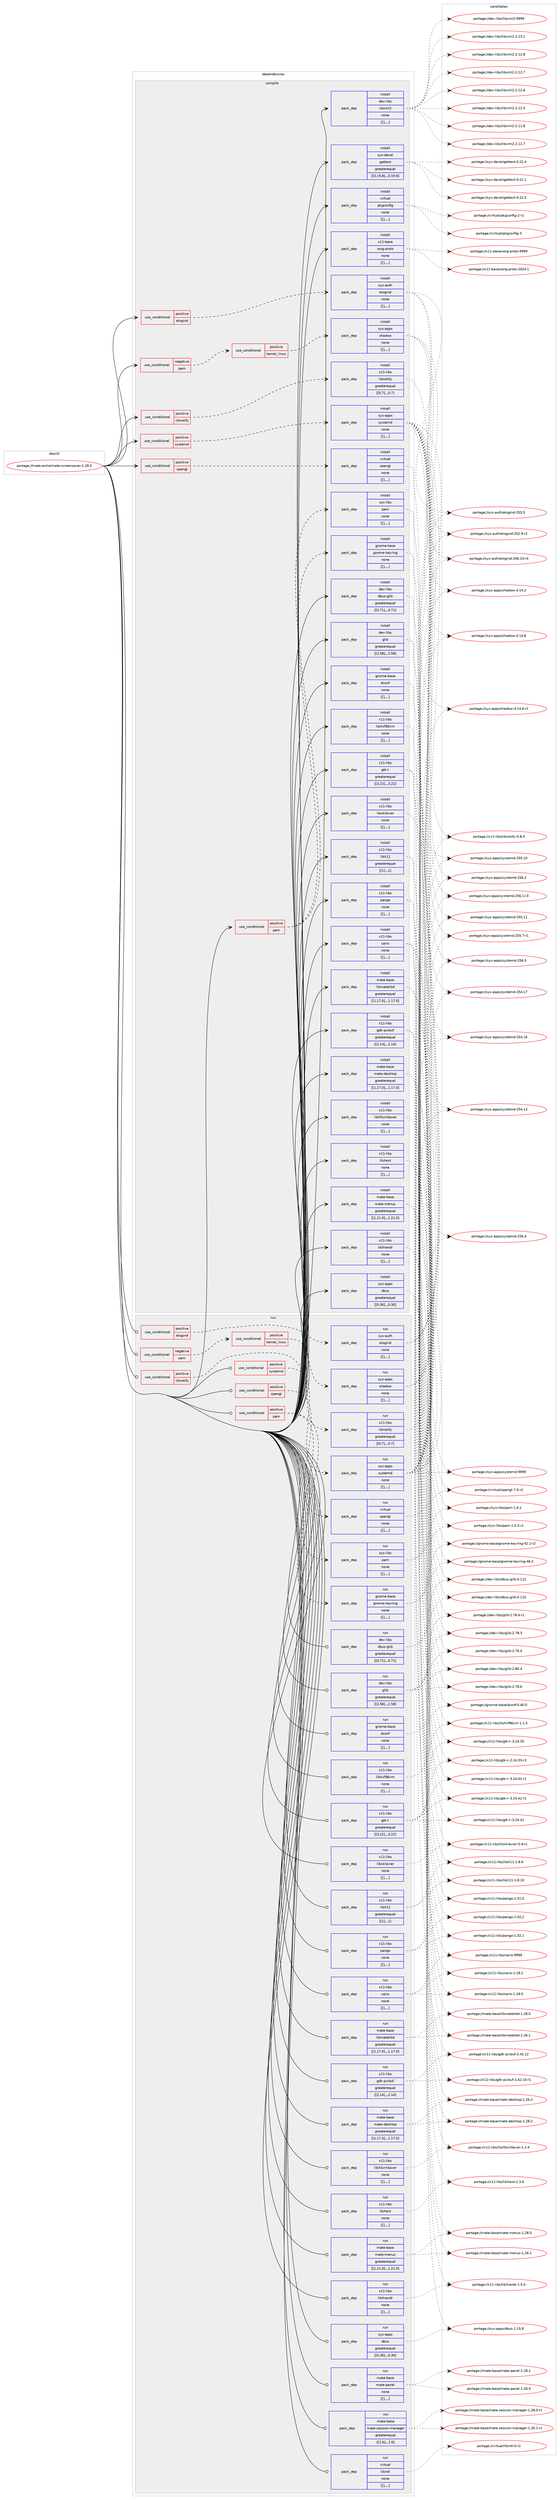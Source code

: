 digraph prolog {

# *************
# Graph options
# *************

newrank=true;
concentrate=true;
compound=true;
graph [rankdir=LR,fontname=Helvetica,fontsize=10,ranksep=1.5];#, ranksep=2.5, nodesep=0.2];
edge  [arrowhead=vee];
node  [fontname=Helvetica,fontsize=10];

# **********
# The ebuild
# **********

subgraph cluster_leftcol {
color=gray;
label=<<i>ebuild</i>>;
id [label="portage://mate-extra/mate-screensaver-1.28.0", color=red, width=4, href="../mate-extra/mate-screensaver-1.28.0.svg"];
}

# ****************
# The dependencies
# ****************

subgraph cluster_midcol {
color=gray;
label=<<i>dependencies</i>>;
subgraph cluster_compile {
fillcolor="#eeeeee";
style=filled;
label=<<i>compile</i>>;
subgraph cond73635 {
dependency296364 [label=<<TABLE BORDER="0" CELLBORDER="1" CELLSPACING="0" CELLPADDING="4"><TR><TD ROWSPAN="3" CELLPADDING="10">use_conditional</TD></TR><TR><TD>negative</TD></TR><TR><TD>pam</TD></TR></TABLE>>, shape=none, color=red];
subgraph cond73636 {
dependency296365 [label=<<TABLE BORDER="0" CELLBORDER="1" CELLSPACING="0" CELLPADDING="4"><TR><TD ROWSPAN="3" CELLPADDING="10">use_conditional</TD></TR><TR><TD>positive</TD></TR><TR><TD>kernel_linux</TD></TR></TABLE>>, shape=none, color=red];
subgraph pack220262 {
dependency296366 [label=<<TABLE BORDER="0" CELLBORDER="1" CELLSPACING="0" CELLPADDING="4" WIDTH="220"><TR><TD ROWSPAN="6" CELLPADDING="30">pack_dep</TD></TR><TR><TD WIDTH="110">install</TD></TR><TR><TD>sys-apps</TD></TR><TR><TD>shadow</TD></TR><TR><TD>none</TD></TR><TR><TD>[[],,,,]</TD></TR></TABLE>>, shape=none, color=blue];
}
dependency296365:e -> dependency296366:w [weight=20,style="dashed",arrowhead="vee"];
}
dependency296364:e -> dependency296365:w [weight=20,style="dashed",arrowhead="vee"];
}
id:e -> dependency296364:w [weight=20,style="solid",arrowhead="vee"];
subgraph cond73637 {
dependency296367 [label=<<TABLE BORDER="0" CELLBORDER="1" CELLSPACING="0" CELLPADDING="4"><TR><TD ROWSPAN="3" CELLPADDING="10">use_conditional</TD></TR><TR><TD>positive</TD></TR><TR><TD>elogind</TD></TR></TABLE>>, shape=none, color=red];
subgraph pack220263 {
dependency296368 [label=<<TABLE BORDER="0" CELLBORDER="1" CELLSPACING="0" CELLPADDING="4" WIDTH="220"><TR><TD ROWSPAN="6" CELLPADDING="30">pack_dep</TD></TR><TR><TD WIDTH="110">install</TD></TR><TR><TD>sys-auth</TD></TR><TR><TD>elogind</TD></TR><TR><TD>none</TD></TR><TR><TD>[[],,,,]</TD></TR></TABLE>>, shape=none, color=blue];
}
dependency296367:e -> dependency296368:w [weight=20,style="dashed",arrowhead="vee"];
}
id:e -> dependency296367:w [weight=20,style="solid",arrowhead="vee"];
subgraph cond73638 {
dependency296369 [label=<<TABLE BORDER="0" CELLBORDER="1" CELLSPACING="0" CELLPADDING="4"><TR><TD ROWSPAN="3" CELLPADDING="10">use_conditional</TD></TR><TR><TD>positive</TD></TR><TR><TD>libnotify</TD></TR></TABLE>>, shape=none, color=red];
subgraph pack220264 {
dependency296370 [label=<<TABLE BORDER="0" CELLBORDER="1" CELLSPACING="0" CELLPADDING="4" WIDTH="220"><TR><TD ROWSPAN="6" CELLPADDING="30">pack_dep</TD></TR><TR><TD WIDTH="110">install</TD></TR><TR><TD>x11-libs</TD></TR><TR><TD>libnotify</TD></TR><TR><TD>greaterequal</TD></TR><TR><TD>[[0,7],,,0.7]</TD></TR></TABLE>>, shape=none, color=blue];
}
dependency296369:e -> dependency296370:w [weight=20,style="dashed",arrowhead="vee"];
}
id:e -> dependency296369:w [weight=20,style="solid",arrowhead="vee"];
subgraph cond73639 {
dependency296371 [label=<<TABLE BORDER="0" CELLBORDER="1" CELLSPACING="0" CELLPADDING="4"><TR><TD ROWSPAN="3" CELLPADDING="10">use_conditional</TD></TR><TR><TD>positive</TD></TR><TR><TD>opengl</TD></TR></TABLE>>, shape=none, color=red];
subgraph pack220265 {
dependency296372 [label=<<TABLE BORDER="0" CELLBORDER="1" CELLSPACING="0" CELLPADDING="4" WIDTH="220"><TR><TD ROWSPAN="6" CELLPADDING="30">pack_dep</TD></TR><TR><TD WIDTH="110">install</TD></TR><TR><TD>virtual</TD></TR><TR><TD>opengl</TD></TR><TR><TD>none</TD></TR><TR><TD>[[],,,,]</TD></TR></TABLE>>, shape=none, color=blue];
}
dependency296371:e -> dependency296372:w [weight=20,style="dashed",arrowhead="vee"];
}
id:e -> dependency296371:w [weight=20,style="solid",arrowhead="vee"];
subgraph cond73640 {
dependency296373 [label=<<TABLE BORDER="0" CELLBORDER="1" CELLSPACING="0" CELLPADDING="4"><TR><TD ROWSPAN="3" CELLPADDING="10">use_conditional</TD></TR><TR><TD>positive</TD></TR><TR><TD>pam</TD></TR></TABLE>>, shape=none, color=red];
subgraph pack220266 {
dependency296374 [label=<<TABLE BORDER="0" CELLBORDER="1" CELLSPACING="0" CELLPADDING="4" WIDTH="220"><TR><TD ROWSPAN="6" CELLPADDING="30">pack_dep</TD></TR><TR><TD WIDTH="110">install</TD></TR><TR><TD>gnome-base</TD></TR><TR><TD>gnome-keyring</TD></TR><TR><TD>none</TD></TR><TR><TD>[[],,,,]</TD></TR></TABLE>>, shape=none, color=blue];
}
dependency296373:e -> dependency296374:w [weight=20,style="dashed",arrowhead="vee"];
subgraph pack220267 {
dependency296375 [label=<<TABLE BORDER="0" CELLBORDER="1" CELLSPACING="0" CELLPADDING="4" WIDTH="220"><TR><TD ROWSPAN="6" CELLPADDING="30">pack_dep</TD></TR><TR><TD WIDTH="110">install</TD></TR><TR><TD>sys-libs</TD></TR><TR><TD>pam</TD></TR><TR><TD>none</TD></TR><TR><TD>[[],,,,]</TD></TR></TABLE>>, shape=none, color=blue];
}
dependency296373:e -> dependency296375:w [weight=20,style="dashed",arrowhead="vee"];
}
id:e -> dependency296373:w [weight=20,style="solid",arrowhead="vee"];
subgraph cond73641 {
dependency296376 [label=<<TABLE BORDER="0" CELLBORDER="1" CELLSPACING="0" CELLPADDING="4"><TR><TD ROWSPAN="3" CELLPADDING="10">use_conditional</TD></TR><TR><TD>positive</TD></TR><TR><TD>systemd</TD></TR></TABLE>>, shape=none, color=red];
subgraph pack220268 {
dependency296377 [label=<<TABLE BORDER="0" CELLBORDER="1" CELLSPACING="0" CELLPADDING="4" WIDTH="220"><TR><TD ROWSPAN="6" CELLPADDING="30">pack_dep</TD></TR><TR><TD WIDTH="110">install</TD></TR><TR><TD>sys-apps</TD></TR><TR><TD>systemd</TD></TR><TR><TD>none</TD></TR><TR><TD>[[],,,,]</TD></TR></TABLE>>, shape=none, color=blue];
}
dependency296376:e -> dependency296377:w [weight=20,style="dashed",arrowhead="vee"];
}
id:e -> dependency296376:w [weight=20,style="solid",arrowhead="vee"];
subgraph pack220269 {
dependency296378 [label=<<TABLE BORDER="0" CELLBORDER="1" CELLSPACING="0" CELLPADDING="4" WIDTH="220"><TR><TD ROWSPAN="6" CELLPADDING="30">pack_dep</TD></TR><TR><TD WIDTH="110">install</TD></TR><TR><TD>dev-libs</TD></TR><TR><TD>dbus-glib</TD></TR><TR><TD>greaterequal</TD></TR><TR><TD>[[0,71],,,0.71]</TD></TR></TABLE>>, shape=none, color=blue];
}
id:e -> dependency296378:w [weight=20,style="solid",arrowhead="vee"];
subgraph pack220270 {
dependency296379 [label=<<TABLE BORDER="0" CELLBORDER="1" CELLSPACING="0" CELLPADDING="4" WIDTH="220"><TR><TD ROWSPAN="6" CELLPADDING="30">pack_dep</TD></TR><TR><TD WIDTH="110">install</TD></TR><TR><TD>dev-libs</TD></TR><TR><TD>glib</TD></TR><TR><TD>greaterequal</TD></TR><TR><TD>[[2,58],,,2.58]</TD></TR></TABLE>>, shape=none, color=blue];
}
id:e -> dependency296379:w [weight=20,style="solid",arrowhead="vee"];
subgraph pack220271 {
dependency296380 [label=<<TABLE BORDER="0" CELLBORDER="1" CELLSPACING="0" CELLPADDING="4" WIDTH="220"><TR><TD ROWSPAN="6" CELLPADDING="30">pack_dep</TD></TR><TR><TD WIDTH="110">install</TD></TR><TR><TD>dev-libs</TD></TR><TR><TD>libxml2</TD></TR><TR><TD>none</TD></TR><TR><TD>[[],,,,]</TD></TR></TABLE>>, shape=none, color=blue];
}
id:e -> dependency296380:w [weight=20,style="solid",arrowhead="vee"];
subgraph pack220272 {
dependency296381 [label=<<TABLE BORDER="0" CELLBORDER="1" CELLSPACING="0" CELLPADDING="4" WIDTH="220"><TR><TD ROWSPAN="6" CELLPADDING="30">pack_dep</TD></TR><TR><TD WIDTH="110">install</TD></TR><TR><TD>gnome-base</TD></TR><TR><TD>dconf</TD></TR><TR><TD>none</TD></TR><TR><TD>[[],,,,]</TD></TR></TABLE>>, shape=none, color=blue];
}
id:e -> dependency296381:w [weight=20,style="solid",arrowhead="vee"];
subgraph pack220273 {
dependency296382 [label=<<TABLE BORDER="0" CELLBORDER="1" CELLSPACING="0" CELLPADDING="4" WIDTH="220"><TR><TD ROWSPAN="6" CELLPADDING="30">pack_dep</TD></TR><TR><TD WIDTH="110">install</TD></TR><TR><TD>mate-base</TD></TR><TR><TD>libmatekbd</TD></TR><TR><TD>greaterequal</TD></TR><TR><TD>[[1,17,0],,,1.17.0]</TD></TR></TABLE>>, shape=none, color=blue];
}
id:e -> dependency296382:w [weight=20,style="solid",arrowhead="vee"];
subgraph pack220274 {
dependency296383 [label=<<TABLE BORDER="0" CELLBORDER="1" CELLSPACING="0" CELLPADDING="4" WIDTH="220"><TR><TD ROWSPAN="6" CELLPADDING="30">pack_dep</TD></TR><TR><TD WIDTH="110">install</TD></TR><TR><TD>mate-base</TD></TR><TR><TD>mate-desktop</TD></TR><TR><TD>greaterequal</TD></TR><TR><TD>[[1,17,0],,,1.17.0]</TD></TR></TABLE>>, shape=none, color=blue];
}
id:e -> dependency296383:w [weight=20,style="solid",arrowhead="vee"];
subgraph pack220275 {
dependency296384 [label=<<TABLE BORDER="0" CELLBORDER="1" CELLSPACING="0" CELLPADDING="4" WIDTH="220"><TR><TD ROWSPAN="6" CELLPADDING="30">pack_dep</TD></TR><TR><TD WIDTH="110">install</TD></TR><TR><TD>mate-base</TD></TR><TR><TD>mate-menus</TD></TR><TR><TD>greaterequal</TD></TR><TR><TD>[[1,21,0],,,1.21.0]</TD></TR></TABLE>>, shape=none, color=blue];
}
id:e -> dependency296384:w [weight=20,style="solid",arrowhead="vee"];
subgraph pack220276 {
dependency296385 [label=<<TABLE BORDER="0" CELLBORDER="1" CELLSPACING="0" CELLPADDING="4" WIDTH="220"><TR><TD ROWSPAN="6" CELLPADDING="30">pack_dep</TD></TR><TR><TD WIDTH="110">install</TD></TR><TR><TD>sys-apps</TD></TR><TR><TD>dbus</TD></TR><TR><TD>greaterequal</TD></TR><TR><TD>[[0,30],,,0.30]</TD></TR></TABLE>>, shape=none, color=blue];
}
id:e -> dependency296385:w [weight=20,style="solid",arrowhead="vee"];
subgraph pack220277 {
dependency296386 [label=<<TABLE BORDER="0" CELLBORDER="1" CELLSPACING="0" CELLPADDING="4" WIDTH="220"><TR><TD ROWSPAN="6" CELLPADDING="30">pack_dep</TD></TR><TR><TD WIDTH="110">install</TD></TR><TR><TD>sys-devel</TD></TR><TR><TD>gettext</TD></TR><TR><TD>greaterequal</TD></TR><TR><TD>[[0,19,8],,,0.19.8]</TD></TR></TABLE>>, shape=none, color=blue];
}
id:e -> dependency296386:w [weight=20,style="solid",arrowhead="vee"];
subgraph pack220278 {
dependency296387 [label=<<TABLE BORDER="0" CELLBORDER="1" CELLSPACING="0" CELLPADDING="4" WIDTH="220"><TR><TD ROWSPAN="6" CELLPADDING="30">pack_dep</TD></TR><TR><TD WIDTH="110">install</TD></TR><TR><TD>virtual</TD></TR><TR><TD>pkgconfig</TD></TR><TR><TD>none</TD></TR><TR><TD>[[],,,,]</TD></TR></TABLE>>, shape=none, color=blue];
}
id:e -> dependency296387:w [weight=20,style="solid",arrowhead="vee"];
subgraph pack220279 {
dependency296388 [label=<<TABLE BORDER="0" CELLBORDER="1" CELLSPACING="0" CELLPADDING="4" WIDTH="220"><TR><TD ROWSPAN="6" CELLPADDING="30">pack_dep</TD></TR><TR><TD WIDTH="110">install</TD></TR><TR><TD>x11-base</TD></TR><TR><TD>xorg-proto</TD></TR><TR><TD>none</TD></TR><TR><TD>[[],,,,]</TD></TR></TABLE>>, shape=none, color=blue];
}
id:e -> dependency296388:w [weight=20,style="solid",arrowhead="vee"];
subgraph pack220280 {
dependency296389 [label=<<TABLE BORDER="0" CELLBORDER="1" CELLSPACING="0" CELLPADDING="4" WIDTH="220"><TR><TD ROWSPAN="6" CELLPADDING="30">pack_dep</TD></TR><TR><TD WIDTH="110">install</TD></TR><TR><TD>x11-libs</TD></TR><TR><TD>cairo</TD></TR><TR><TD>none</TD></TR><TR><TD>[[],,,,]</TD></TR></TABLE>>, shape=none, color=blue];
}
id:e -> dependency296389:w [weight=20,style="solid",arrowhead="vee"];
subgraph pack220281 {
dependency296390 [label=<<TABLE BORDER="0" CELLBORDER="1" CELLSPACING="0" CELLPADDING="4" WIDTH="220"><TR><TD ROWSPAN="6" CELLPADDING="30">pack_dep</TD></TR><TR><TD WIDTH="110">install</TD></TR><TR><TD>x11-libs</TD></TR><TR><TD>gdk-pixbuf</TD></TR><TR><TD>greaterequal</TD></TR><TR><TD>[[2,14],,,2.14]</TD></TR></TABLE>>, shape=none, color=blue];
}
id:e -> dependency296390:w [weight=20,style="solid",arrowhead="vee"];
subgraph pack220282 {
dependency296391 [label=<<TABLE BORDER="0" CELLBORDER="1" CELLSPACING="0" CELLPADDING="4" WIDTH="220"><TR><TD ROWSPAN="6" CELLPADDING="30">pack_dep</TD></TR><TR><TD WIDTH="110">install</TD></TR><TR><TD>x11-libs</TD></TR><TR><TD>gtk+</TD></TR><TR><TD>greaterequal</TD></TR><TR><TD>[[3,22],,,3.22]</TD></TR></TABLE>>, shape=none, color=blue];
}
id:e -> dependency296391:w [weight=20,style="solid",arrowhead="vee"];
subgraph pack220283 {
dependency296392 [label=<<TABLE BORDER="0" CELLBORDER="1" CELLSPACING="0" CELLPADDING="4" WIDTH="220"><TR><TD ROWSPAN="6" CELLPADDING="30">pack_dep</TD></TR><TR><TD WIDTH="110">install</TD></TR><TR><TD>x11-libs</TD></TR><TR><TD>libX11</TD></TR><TR><TD>greaterequal</TD></TR><TR><TD>[[1],,,1]</TD></TR></TABLE>>, shape=none, color=blue];
}
id:e -> dependency296392:w [weight=20,style="solid",arrowhead="vee"];
subgraph pack220284 {
dependency296393 [label=<<TABLE BORDER="0" CELLBORDER="1" CELLSPACING="0" CELLPADDING="4" WIDTH="220"><TR><TD ROWSPAN="6" CELLPADDING="30">pack_dep</TD></TR><TR><TD WIDTH="110">install</TD></TR><TR><TD>x11-libs</TD></TR><TR><TD>libXScrnSaver</TD></TR><TR><TD>none</TD></TR><TR><TD>[[],,,,]</TD></TR></TABLE>>, shape=none, color=blue];
}
id:e -> dependency296393:w [weight=20,style="solid",arrowhead="vee"];
subgraph pack220285 {
dependency296394 [label=<<TABLE BORDER="0" CELLBORDER="1" CELLSPACING="0" CELLPADDING="4" WIDTH="220"><TR><TD ROWSPAN="6" CELLPADDING="30">pack_dep</TD></TR><TR><TD WIDTH="110">install</TD></TR><TR><TD>x11-libs</TD></TR><TR><TD>libXext</TD></TR><TR><TD>none</TD></TR><TR><TD>[[],,,,]</TD></TR></TABLE>>, shape=none, color=blue];
}
id:e -> dependency296394:w [weight=20,style="solid",arrowhead="vee"];
subgraph pack220286 {
dependency296395 [label=<<TABLE BORDER="0" CELLBORDER="1" CELLSPACING="0" CELLPADDING="4" WIDTH="220"><TR><TD ROWSPAN="6" CELLPADDING="30">pack_dep</TD></TR><TR><TD WIDTH="110">install</TD></TR><TR><TD>x11-libs</TD></TR><TR><TD>libXrandr</TD></TR><TR><TD>none</TD></TR><TR><TD>[[],,,,]</TD></TR></TABLE>>, shape=none, color=blue];
}
id:e -> dependency296395:w [weight=20,style="solid",arrowhead="vee"];
subgraph pack220287 {
dependency296396 [label=<<TABLE BORDER="0" CELLBORDER="1" CELLSPACING="0" CELLPADDING="4" WIDTH="220"><TR><TD ROWSPAN="6" CELLPADDING="30">pack_dep</TD></TR><TR><TD WIDTH="110">install</TD></TR><TR><TD>x11-libs</TD></TR><TR><TD>libXxf86vm</TD></TR><TR><TD>none</TD></TR><TR><TD>[[],,,,]</TD></TR></TABLE>>, shape=none, color=blue];
}
id:e -> dependency296396:w [weight=20,style="solid",arrowhead="vee"];
subgraph pack220288 {
dependency296397 [label=<<TABLE BORDER="0" CELLBORDER="1" CELLSPACING="0" CELLPADDING="4" WIDTH="220"><TR><TD ROWSPAN="6" CELLPADDING="30">pack_dep</TD></TR><TR><TD WIDTH="110">install</TD></TR><TR><TD>x11-libs</TD></TR><TR><TD>libxklavier</TD></TR><TR><TD>none</TD></TR><TR><TD>[[],,,,]</TD></TR></TABLE>>, shape=none, color=blue];
}
id:e -> dependency296397:w [weight=20,style="solid",arrowhead="vee"];
subgraph pack220289 {
dependency296398 [label=<<TABLE BORDER="0" CELLBORDER="1" CELLSPACING="0" CELLPADDING="4" WIDTH="220"><TR><TD ROWSPAN="6" CELLPADDING="30">pack_dep</TD></TR><TR><TD WIDTH="110">install</TD></TR><TR><TD>x11-libs</TD></TR><TR><TD>pango</TD></TR><TR><TD>none</TD></TR><TR><TD>[[],,,,]</TD></TR></TABLE>>, shape=none, color=blue];
}
id:e -> dependency296398:w [weight=20,style="solid",arrowhead="vee"];
}
subgraph cluster_compileandrun {
fillcolor="#eeeeee";
style=filled;
label=<<i>compile and run</i>>;
}
subgraph cluster_run {
fillcolor="#eeeeee";
style=filled;
label=<<i>run</i>>;
subgraph cond73642 {
dependency296399 [label=<<TABLE BORDER="0" CELLBORDER="1" CELLSPACING="0" CELLPADDING="4"><TR><TD ROWSPAN="3" CELLPADDING="10">use_conditional</TD></TR><TR><TD>negative</TD></TR><TR><TD>pam</TD></TR></TABLE>>, shape=none, color=red];
subgraph cond73643 {
dependency296400 [label=<<TABLE BORDER="0" CELLBORDER="1" CELLSPACING="0" CELLPADDING="4"><TR><TD ROWSPAN="3" CELLPADDING="10">use_conditional</TD></TR><TR><TD>positive</TD></TR><TR><TD>kernel_linux</TD></TR></TABLE>>, shape=none, color=red];
subgraph pack220290 {
dependency296401 [label=<<TABLE BORDER="0" CELLBORDER="1" CELLSPACING="0" CELLPADDING="4" WIDTH="220"><TR><TD ROWSPAN="6" CELLPADDING="30">pack_dep</TD></TR><TR><TD WIDTH="110">run</TD></TR><TR><TD>sys-apps</TD></TR><TR><TD>shadow</TD></TR><TR><TD>none</TD></TR><TR><TD>[[],,,,]</TD></TR></TABLE>>, shape=none, color=blue];
}
dependency296400:e -> dependency296401:w [weight=20,style="dashed",arrowhead="vee"];
}
dependency296399:e -> dependency296400:w [weight=20,style="dashed",arrowhead="vee"];
}
id:e -> dependency296399:w [weight=20,style="solid",arrowhead="odot"];
subgraph cond73644 {
dependency296402 [label=<<TABLE BORDER="0" CELLBORDER="1" CELLSPACING="0" CELLPADDING="4"><TR><TD ROWSPAN="3" CELLPADDING="10">use_conditional</TD></TR><TR><TD>positive</TD></TR><TR><TD>elogind</TD></TR></TABLE>>, shape=none, color=red];
subgraph pack220291 {
dependency296403 [label=<<TABLE BORDER="0" CELLBORDER="1" CELLSPACING="0" CELLPADDING="4" WIDTH="220"><TR><TD ROWSPAN="6" CELLPADDING="30">pack_dep</TD></TR><TR><TD WIDTH="110">run</TD></TR><TR><TD>sys-auth</TD></TR><TR><TD>elogind</TD></TR><TR><TD>none</TD></TR><TR><TD>[[],,,,]</TD></TR></TABLE>>, shape=none, color=blue];
}
dependency296402:e -> dependency296403:w [weight=20,style="dashed",arrowhead="vee"];
}
id:e -> dependency296402:w [weight=20,style="solid",arrowhead="odot"];
subgraph cond73645 {
dependency296404 [label=<<TABLE BORDER="0" CELLBORDER="1" CELLSPACING="0" CELLPADDING="4"><TR><TD ROWSPAN="3" CELLPADDING="10">use_conditional</TD></TR><TR><TD>positive</TD></TR><TR><TD>libnotify</TD></TR></TABLE>>, shape=none, color=red];
subgraph pack220292 {
dependency296405 [label=<<TABLE BORDER="0" CELLBORDER="1" CELLSPACING="0" CELLPADDING="4" WIDTH="220"><TR><TD ROWSPAN="6" CELLPADDING="30">pack_dep</TD></TR><TR><TD WIDTH="110">run</TD></TR><TR><TD>x11-libs</TD></TR><TR><TD>libnotify</TD></TR><TR><TD>greaterequal</TD></TR><TR><TD>[[0,7],,,0.7]</TD></TR></TABLE>>, shape=none, color=blue];
}
dependency296404:e -> dependency296405:w [weight=20,style="dashed",arrowhead="vee"];
}
id:e -> dependency296404:w [weight=20,style="solid",arrowhead="odot"];
subgraph cond73646 {
dependency296406 [label=<<TABLE BORDER="0" CELLBORDER="1" CELLSPACING="0" CELLPADDING="4"><TR><TD ROWSPAN="3" CELLPADDING="10">use_conditional</TD></TR><TR><TD>positive</TD></TR><TR><TD>opengl</TD></TR></TABLE>>, shape=none, color=red];
subgraph pack220293 {
dependency296407 [label=<<TABLE BORDER="0" CELLBORDER="1" CELLSPACING="0" CELLPADDING="4" WIDTH="220"><TR><TD ROWSPAN="6" CELLPADDING="30">pack_dep</TD></TR><TR><TD WIDTH="110">run</TD></TR><TR><TD>virtual</TD></TR><TR><TD>opengl</TD></TR><TR><TD>none</TD></TR><TR><TD>[[],,,,]</TD></TR></TABLE>>, shape=none, color=blue];
}
dependency296406:e -> dependency296407:w [weight=20,style="dashed",arrowhead="vee"];
}
id:e -> dependency296406:w [weight=20,style="solid",arrowhead="odot"];
subgraph cond73647 {
dependency296408 [label=<<TABLE BORDER="0" CELLBORDER="1" CELLSPACING="0" CELLPADDING="4"><TR><TD ROWSPAN="3" CELLPADDING="10">use_conditional</TD></TR><TR><TD>positive</TD></TR><TR><TD>pam</TD></TR></TABLE>>, shape=none, color=red];
subgraph pack220294 {
dependency296409 [label=<<TABLE BORDER="0" CELLBORDER="1" CELLSPACING="0" CELLPADDING="4" WIDTH="220"><TR><TD ROWSPAN="6" CELLPADDING="30">pack_dep</TD></TR><TR><TD WIDTH="110">run</TD></TR><TR><TD>gnome-base</TD></TR><TR><TD>gnome-keyring</TD></TR><TR><TD>none</TD></TR><TR><TD>[[],,,,]</TD></TR></TABLE>>, shape=none, color=blue];
}
dependency296408:e -> dependency296409:w [weight=20,style="dashed",arrowhead="vee"];
subgraph pack220295 {
dependency296410 [label=<<TABLE BORDER="0" CELLBORDER="1" CELLSPACING="0" CELLPADDING="4" WIDTH="220"><TR><TD ROWSPAN="6" CELLPADDING="30">pack_dep</TD></TR><TR><TD WIDTH="110">run</TD></TR><TR><TD>sys-libs</TD></TR><TR><TD>pam</TD></TR><TR><TD>none</TD></TR><TR><TD>[[],,,,]</TD></TR></TABLE>>, shape=none, color=blue];
}
dependency296408:e -> dependency296410:w [weight=20,style="dashed",arrowhead="vee"];
}
id:e -> dependency296408:w [weight=20,style="solid",arrowhead="odot"];
subgraph cond73648 {
dependency296411 [label=<<TABLE BORDER="0" CELLBORDER="1" CELLSPACING="0" CELLPADDING="4"><TR><TD ROWSPAN="3" CELLPADDING="10">use_conditional</TD></TR><TR><TD>positive</TD></TR><TR><TD>systemd</TD></TR></TABLE>>, shape=none, color=red];
subgraph pack220296 {
dependency296412 [label=<<TABLE BORDER="0" CELLBORDER="1" CELLSPACING="0" CELLPADDING="4" WIDTH="220"><TR><TD ROWSPAN="6" CELLPADDING="30">pack_dep</TD></TR><TR><TD WIDTH="110">run</TD></TR><TR><TD>sys-apps</TD></TR><TR><TD>systemd</TD></TR><TR><TD>none</TD></TR><TR><TD>[[],,,,]</TD></TR></TABLE>>, shape=none, color=blue];
}
dependency296411:e -> dependency296412:w [weight=20,style="dashed",arrowhead="vee"];
}
id:e -> dependency296411:w [weight=20,style="solid",arrowhead="odot"];
subgraph pack220297 {
dependency296413 [label=<<TABLE BORDER="0" CELLBORDER="1" CELLSPACING="0" CELLPADDING="4" WIDTH="220"><TR><TD ROWSPAN="6" CELLPADDING="30">pack_dep</TD></TR><TR><TD WIDTH="110">run</TD></TR><TR><TD>dev-libs</TD></TR><TR><TD>dbus-glib</TD></TR><TR><TD>greaterequal</TD></TR><TR><TD>[[0,71],,,0.71]</TD></TR></TABLE>>, shape=none, color=blue];
}
id:e -> dependency296413:w [weight=20,style="solid",arrowhead="odot"];
subgraph pack220298 {
dependency296414 [label=<<TABLE BORDER="0" CELLBORDER="1" CELLSPACING="0" CELLPADDING="4" WIDTH="220"><TR><TD ROWSPAN="6" CELLPADDING="30">pack_dep</TD></TR><TR><TD WIDTH="110">run</TD></TR><TR><TD>dev-libs</TD></TR><TR><TD>glib</TD></TR><TR><TD>greaterequal</TD></TR><TR><TD>[[2,58],,,2.58]</TD></TR></TABLE>>, shape=none, color=blue];
}
id:e -> dependency296414:w [weight=20,style="solid",arrowhead="odot"];
subgraph pack220299 {
dependency296415 [label=<<TABLE BORDER="0" CELLBORDER="1" CELLSPACING="0" CELLPADDING="4" WIDTH="220"><TR><TD ROWSPAN="6" CELLPADDING="30">pack_dep</TD></TR><TR><TD WIDTH="110">run</TD></TR><TR><TD>gnome-base</TD></TR><TR><TD>dconf</TD></TR><TR><TD>none</TD></TR><TR><TD>[[],,,,]</TD></TR></TABLE>>, shape=none, color=blue];
}
id:e -> dependency296415:w [weight=20,style="solid",arrowhead="odot"];
subgraph pack220300 {
dependency296416 [label=<<TABLE BORDER="0" CELLBORDER="1" CELLSPACING="0" CELLPADDING="4" WIDTH="220"><TR><TD ROWSPAN="6" CELLPADDING="30">pack_dep</TD></TR><TR><TD WIDTH="110">run</TD></TR><TR><TD>mate-base</TD></TR><TR><TD>libmatekbd</TD></TR><TR><TD>greaterequal</TD></TR><TR><TD>[[1,17,0],,,1.17.0]</TD></TR></TABLE>>, shape=none, color=blue];
}
id:e -> dependency296416:w [weight=20,style="solid",arrowhead="odot"];
subgraph pack220301 {
dependency296417 [label=<<TABLE BORDER="0" CELLBORDER="1" CELLSPACING="0" CELLPADDING="4" WIDTH="220"><TR><TD ROWSPAN="6" CELLPADDING="30">pack_dep</TD></TR><TR><TD WIDTH="110">run</TD></TR><TR><TD>mate-base</TD></TR><TR><TD>mate-desktop</TD></TR><TR><TD>greaterequal</TD></TR><TR><TD>[[1,17,0],,,1.17.0]</TD></TR></TABLE>>, shape=none, color=blue];
}
id:e -> dependency296417:w [weight=20,style="solid",arrowhead="odot"];
subgraph pack220302 {
dependency296418 [label=<<TABLE BORDER="0" CELLBORDER="1" CELLSPACING="0" CELLPADDING="4" WIDTH="220"><TR><TD ROWSPAN="6" CELLPADDING="30">pack_dep</TD></TR><TR><TD WIDTH="110">run</TD></TR><TR><TD>mate-base</TD></TR><TR><TD>mate-menus</TD></TR><TR><TD>greaterequal</TD></TR><TR><TD>[[1,21,0],,,1.21.0]</TD></TR></TABLE>>, shape=none, color=blue];
}
id:e -> dependency296418:w [weight=20,style="solid",arrowhead="odot"];
subgraph pack220303 {
dependency296419 [label=<<TABLE BORDER="0" CELLBORDER="1" CELLSPACING="0" CELLPADDING="4" WIDTH="220"><TR><TD ROWSPAN="6" CELLPADDING="30">pack_dep</TD></TR><TR><TD WIDTH="110">run</TD></TR><TR><TD>mate-base</TD></TR><TR><TD>mate-panel</TD></TR><TR><TD>none</TD></TR><TR><TD>[[],,,,]</TD></TR></TABLE>>, shape=none, color=blue];
}
id:e -> dependency296419:w [weight=20,style="solid",arrowhead="odot"];
subgraph pack220304 {
dependency296420 [label=<<TABLE BORDER="0" CELLBORDER="1" CELLSPACING="0" CELLPADDING="4" WIDTH="220"><TR><TD ROWSPAN="6" CELLPADDING="30">pack_dep</TD></TR><TR><TD WIDTH="110">run</TD></TR><TR><TD>mate-base</TD></TR><TR><TD>mate-session-manager</TD></TR><TR><TD>greaterequal</TD></TR><TR><TD>[[1,6],,,1.6]</TD></TR></TABLE>>, shape=none, color=blue];
}
id:e -> dependency296420:w [weight=20,style="solid",arrowhead="odot"];
subgraph pack220305 {
dependency296421 [label=<<TABLE BORDER="0" CELLBORDER="1" CELLSPACING="0" CELLPADDING="4" WIDTH="220"><TR><TD ROWSPAN="6" CELLPADDING="30">pack_dep</TD></TR><TR><TD WIDTH="110">run</TD></TR><TR><TD>sys-apps</TD></TR><TR><TD>dbus</TD></TR><TR><TD>greaterequal</TD></TR><TR><TD>[[0,30],,,0.30]</TD></TR></TABLE>>, shape=none, color=blue];
}
id:e -> dependency296421:w [weight=20,style="solid",arrowhead="odot"];
subgraph pack220306 {
dependency296422 [label=<<TABLE BORDER="0" CELLBORDER="1" CELLSPACING="0" CELLPADDING="4" WIDTH="220"><TR><TD ROWSPAN="6" CELLPADDING="30">pack_dep</TD></TR><TR><TD WIDTH="110">run</TD></TR><TR><TD>virtual</TD></TR><TR><TD>libintl</TD></TR><TR><TD>none</TD></TR><TR><TD>[[],,,,]</TD></TR></TABLE>>, shape=none, color=blue];
}
id:e -> dependency296422:w [weight=20,style="solid",arrowhead="odot"];
subgraph pack220307 {
dependency296423 [label=<<TABLE BORDER="0" CELLBORDER="1" CELLSPACING="0" CELLPADDING="4" WIDTH="220"><TR><TD ROWSPAN="6" CELLPADDING="30">pack_dep</TD></TR><TR><TD WIDTH="110">run</TD></TR><TR><TD>x11-libs</TD></TR><TR><TD>cairo</TD></TR><TR><TD>none</TD></TR><TR><TD>[[],,,,]</TD></TR></TABLE>>, shape=none, color=blue];
}
id:e -> dependency296423:w [weight=20,style="solid",arrowhead="odot"];
subgraph pack220308 {
dependency296424 [label=<<TABLE BORDER="0" CELLBORDER="1" CELLSPACING="0" CELLPADDING="4" WIDTH="220"><TR><TD ROWSPAN="6" CELLPADDING="30">pack_dep</TD></TR><TR><TD WIDTH="110">run</TD></TR><TR><TD>x11-libs</TD></TR><TR><TD>gdk-pixbuf</TD></TR><TR><TD>greaterequal</TD></TR><TR><TD>[[2,14],,,2.14]</TD></TR></TABLE>>, shape=none, color=blue];
}
id:e -> dependency296424:w [weight=20,style="solid",arrowhead="odot"];
subgraph pack220309 {
dependency296425 [label=<<TABLE BORDER="0" CELLBORDER="1" CELLSPACING="0" CELLPADDING="4" WIDTH="220"><TR><TD ROWSPAN="6" CELLPADDING="30">pack_dep</TD></TR><TR><TD WIDTH="110">run</TD></TR><TR><TD>x11-libs</TD></TR><TR><TD>gtk+</TD></TR><TR><TD>greaterequal</TD></TR><TR><TD>[[3,22],,,3.22]</TD></TR></TABLE>>, shape=none, color=blue];
}
id:e -> dependency296425:w [weight=20,style="solid",arrowhead="odot"];
subgraph pack220310 {
dependency296426 [label=<<TABLE BORDER="0" CELLBORDER="1" CELLSPACING="0" CELLPADDING="4" WIDTH="220"><TR><TD ROWSPAN="6" CELLPADDING="30">pack_dep</TD></TR><TR><TD WIDTH="110">run</TD></TR><TR><TD>x11-libs</TD></TR><TR><TD>libX11</TD></TR><TR><TD>greaterequal</TD></TR><TR><TD>[[1],,,1]</TD></TR></TABLE>>, shape=none, color=blue];
}
id:e -> dependency296426:w [weight=20,style="solid",arrowhead="odot"];
subgraph pack220311 {
dependency296427 [label=<<TABLE BORDER="0" CELLBORDER="1" CELLSPACING="0" CELLPADDING="4" WIDTH="220"><TR><TD ROWSPAN="6" CELLPADDING="30">pack_dep</TD></TR><TR><TD WIDTH="110">run</TD></TR><TR><TD>x11-libs</TD></TR><TR><TD>libXScrnSaver</TD></TR><TR><TD>none</TD></TR><TR><TD>[[],,,,]</TD></TR></TABLE>>, shape=none, color=blue];
}
id:e -> dependency296427:w [weight=20,style="solid",arrowhead="odot"];
subgraph pack220312 {
dependency296428 [label=<<TABLE BORDER="0" CELLBORDER="1" CELLSPACING="0" CELLPADDING="4" WIDTH="220"><TR><TD ROWSPAN="6" CELLPADDING="30">pack_dep</TD></TR><TR><TD WIDTH="110">run</TD></TR><TR><TD>x11-libs</TD></TR><TR><TD>libXext</TD></TR><TR><TD>none</TD></TR><TR><TD>[[],,,,]</TD></TR></TABLE>>, shape=none, color=blue];
}
id:e -> dependency296428:w [weight=20,style="solid",arrowhead="odot"];
subgraph pack220313 {
dependency296429 [label=<<TABLE BORDER="0" CELLBORDER="1" CELLSPACING="0" CELLPADDING="4" WIDTH="220"><TR><TD ROWSPAN="6" CELLPADDING="30">pack_dep</TD></TR><TR><TD WIDTH="110">run</TD></TR><TR><TD>x11-libs</TD></TR><TR><TD>libXrandr</TD></TR><TR><TD>none</TD></TR><TR><TD>[[],,,,]</TD></TR></TABLE>>, shape=none, color=blue];
}
id:e -> dependency296429:w [weight=20,style="solid",arrowhead="odot"];
subgraph pack220314 {
dependency296430 [label=<<TABLE BORDER="0" CELLBORDER="1" CELLSPACING="0" CELLPADDING="4" WIDTH="220"><TR><TD ROWSPAN="6" CELLPADDING="30">pack_dep</TD></TR><TR><TD WIDTH="110">run</TD></TR><TR><TD>x11-libs</TD></TR><TR><TD>libXxf86vm</TD></TR><TR><TD>none</TD></TR><TR><TD>[[],,,,]</TD></TR></TABLE>>, shape=none, color=blue];
}
id:e -> dependency296430:w [weight=20,style="solid",arrowhead="odot"];
subgraph pack220315 {
dependency296431 [label=<<TABLE BORDER="0" CELLBORDER="1" CELLSPACING="0" CELLPADDING="4" WIDTH="220"><TR><TD ROWSPAN="6" CELLPADDING="30">pack_dep</TD></TR><TR><TD WIDTH="110">run</TD></TR><TR><TD>x11-libs</TD></TR><TR><TD>libxklavier</TD></TR><TR><TD>none</TD></TR><TR><TD>[[],,,,]</TD></TR></TABLE>>, shape=none, color=blue];
}
id:e -> dependency296431:w [weight=20,style="solid",arrowhead="odot"];
subgraph pack220316 {
dependency296432 [label=<<TABLE BORDER="0" CELLBORDER="1" CELLSPACING="0" CELLPADDING="4" WIDTH="220"><TR><TD ROWSPAN="6" CELLPADDING="30">pack_dep</TD></TR><TR><TD WIDTH="110">run</TD></TR><TR><TD>x11-libs</TD></TR><TR><TD>pango</TD></TR><TR><TD>none</TD></TR><TR><TD>[[],,,,]</TD></TR></TABLE>>, shape=none, color=blue];
}
id:e -> dependency296432:w [weight=20,style="solid",arrowhead="odot"];
}
}

# **************
# The candidates
# **************

subgraph cluster_choices {
rank=same;
color=gray;
label=<<i>candidates</i>>;

subgraph choice220262 {
color=black;
nodesep=1;
choice1151211154597112112115471151049710011111945524649524656 [label="portage://sys-apps/shadow-4.14.8", color=red, width=4,href="../sys-apps/shadow-4.14.8.svg"];
choice11512111545971121121154711510497100111119455246495246544511449 [label="portage://sys-apps/shadow-4.14.6-r1", color=red, width=4,href="../sys-apps/shadow-4.14.6-r1.svg"];
choice1151211154597112112115471151049710011111945524649524650 [label="portage://sys-apps/shadow-4.14.2", color=red, width=4,href="../sys-apps/shadow-4.14.2.svg"];
dependency296366:e -> choice1151211154597112112115471151049710011111945524649524656:w [style=dotted,weight="100"];
dependency296366:e -> choice11512111545971121121154711510497100111119455246495246544511449:w [style=dotted,weight="100"];
dependency296366:e -> choice1151211154597112112115471151049710011111945524649524650:w [style=dotted,weight="100"];
}
subgraph choice220263 {
color=black;
nodesep=1;
choice115121115459711711610447101108111103105110100455053534653 [label="portage://sys-auth/elogind-255.5", color=red, width=4,href="../sys-auth/elogind-255.5.svg"];
choice1151211154597117116104471011081111031051101004550535046574511450 [label="portage://sys-auth/elogind-252.9-r2", color=red, width=4,href="../sys-auth/elogind-252.9-r2.svg"];
choice115121115459711711610447101108111103105110100455052544649484511452 [label="portage://sys-auth/elogind-246.10-r4", color=red, width=4,href="../sys-auth/elogind-246.10-r4.svg"];
dependency296368:e -> choice115121115459711711610447101108111103105110100455053534653:w [style=dotted,weight="100"];
dependency296368:e -> choice1151211154597117116104471011081111031051101004550535046574511450:w [style=dotted,weight="100"];
dependency296368:e -> choice115121115459711711610447101108111103105110100455052544649484511452:w [style=dotted,weight="100"];
}
subgraph choice220264 {
color=black;
nodesep=1;
choice120494945108105981154710810598110111116105102121454846564651 [label="portage://x11-libs/libnotify-0.8.3", color=red, width=4,href="../x11-libs/libnotify-0.8.3.svg"];
dependency296370:e -> choice120494945108105981154710810598110111116105102121454846564651:w [style=dotted,weight="100"];
}
subgraph choice220265 {
color=black;
nodesep=1;
choice1181051141161179710847111112101110103108455546484511450 [label="portage://virtual/opengl-7.0-r2", color=red, width=4,href="../virtual/opengl-7.0-r2.svg"];
dependency296372:e -> choice1181051141161179710847111112101110103108455546484511450:w [style=dotted,weight="100"];
}
subgraph choice220266 {
color=black;
nodesep=1;
choice10311011110910145989711510147103110111109101451071011211141051101034552544650 [label="portage://gnome-base/gnome-keyring-46.2", color=red, width=4,href="../gnome-base/gnome-keyring-46.2.svg"];
choice103110111109101459897115101471031101111091014510710112111410511010345525046494511450 [label="portage://gnome-base/gnome-keyring-42.1-r2", color=red, width=4,href="../gnome-base/gnome-keyring-42.1-r2.svg"];
dependency296374:e -> choice10311011110910145989711510147103110111109101451071011211141051101034552544650:w [style=dotted,weight="100"];
dependency296374:e -> choice103110111109101459897115101471031101111091014510710112111410511010345525046494511450:w [style=dotted,weight="100"];
}
subgraph choice220267 {
color=black;
nodesep=1;
choice11512111545108105981154711297109454946544649 [label="portage://sys-libs/pam-1.6.1", color=red, width=4,href="../sys-libs/pam-1.6.1.svg"];
choice115121115451081059811547112971094549465346514511449 [label="portage://sys-libs/pam-1.5.3-r1", color=red, width=4,href="../sys-libs/pam-1.5.3-r1.svg"];
dependency296375:e -> choice11512111545108105981154711297109454946544649:w [style=dotted,weight="100"];
dependency296375:e -> choice115121115451081059811547112971094549465346514511449:w [style=dotted,weight="100"];
}
subgraph choice220268 {
color=black;
nodesep=1;
choice1151211154597112112115471151211151161011091004557575757 [label="portage://sys-apps/systemd-9999", color=red, width=4,href="../sys-apps/systemd-9999.svg"];
choice115121115459711211211547115121115116101109100455053544653 [label="portage://sys-apps/systemd-256.5", color=red, width=4,href="../sys-apps/systemd-256.5.svg"];
choice115121115459711211211547115121115116101109100455053544652 [label="portage://sys-apps/systemd-256.4", color=red, width=4,href="../sys-apps/systemd-256.4.svg"];
choice115121115459711211211547115121115116101109100455053544650 [label="portage://sys-apps/systemd-256.2", color=red, width=4,href="../sys-apps/systemd-256.2.svg"];
choice1151211154597112112115471151211151161011091004550535446494511451 [label="portage://sys-apps/systemd-256.1-r3", color=red, width=4,href="../sys-apps/systemd-256.1-r3.svg"];
choice11512111545971121121154711512111511610110910045505353464949 [label="portage://sys-apps/systemd-255.11", color=red, width=4,href="../sys-apps/systemd-255.11.svg"];
choice11512111545971121121154711512111511610110910045505353464948 [label="portage://sys-apps/systemd-255.10", color=red, width=4,href="../sys-apps/systemd-255.10.svg"];
choice1151211154597112112115471151211151161011091004550535346554511449 [label="portage://sys-apps/systemd-255.7-r1", color=red, width=4,href="../sys-apps/systemd-255.7-r1.svg"];
choice11512111545971121121154711512111511610110910045505352464955 [label="portage://sys-apps/systemd-254.17", color=red, width=4,href="../sys-apps/systemd-254.17.svg"];
choice11512111545971121121154711512111511610110910045505352464954 [label="portage://sys-apps/systemd-254.16", color=red, width=4,href="../sys-apps/systemd-254.16.svg"];
choice11512111545971121121154711512111511610110910045505352464951 [label="portage://sys-apps/systemd-254.13", color=red, width=4,href="../sys-apps/systemd-254.13.svg"];
dependency296377:e -> choice1151211154597112112115471151211151161011091004557575757:w [style=dotted,weight="100"];
dependency296377:e -> choice115121115459711211211547115121115116101109100455053544653:w [style=dotted,weight="100"];
dependency296377:e -> choice115121115459711211211547115121115116101109100455053544652:w [style=dotted,weight="100"];
dependency296377:e -> choice115121115459711211211547115121115116101109100455053544650:w [style=dotted,weight="100"];
dependency296377:e -> choice1151211154597112112115471151211151161011091004550535446494511451:w [style=dotted,weight="100"];
dependency296377:e -> choice11512111545971121121154711512111511610110910045505353464949:w [style=dotted,weight="100"];
dependency296377:e -> choice11512111545971121121154711512111511610110910045505353464948:w [style=dotted,weight="100"];
dependency296377:e -> choice1151211154597112112115471151211151161011091004550535346554511449:w [style=dotted,weight="100"];
dependency296377:e -> choice11512111545971121121154711512111511610110910045505352464955:w [style=dotted,weight="100"];
dependency296377:e -> choice11512111545971121121154711512111511610110910045505352464954:w [style=dotted,weight="100"];
dependency296377:e -> choice11512111545971121121154711512111511610110910045505352464951:w [style=dotted,weight="100"];
}
subgraph choice220269 {
color=black;
nodesep=1;
choice100101118451081059811547100981171154510310810598454846494950 [label="portage://dev-libs/dbus-glib-0.112", color=red, width=4,href="../dev-libs/dbus-glib-0.112.svg"];
choice100101118451081059811547100981171154510310810598454846494948 [label="portage://dev-libs/dbus-glib-0.110", color=red, width=4,href="../dev-libs/dbus-glib-0.110.svg"];
dependency296378:e -> choice100101118451081059811547100981171154510310810598454846494950:w [style=dotted,weight="100"];
dependency296378:e -> choice100101118451081059811547100981171154510310810598454846494948:w [style=dotted,weight="100"];
}
subgraph choice220270 {
color=black;
nodesep=1;
choice1001011184510810598115471031081059845504656484652 [label="portage://dev-libs/glib-2.80.4", color=red, width=4,href="../dev-libs/glib-2.80.4.svg"];
choice1001011184510810598115471031081059845504655564654 [label="portage://dev-libs/glib-2.78.6", color=red, width=4,href="../dev-libs/glib-2.78.6.svg"];
choice10010111845108105981154710310810598455046555646524511449 [label="portage://dev-libs/glib-2.78.4-r1", color=red, width=4,href="../dev-libs/glib-2.78.4-r1.svg"];
choice1001011184510810598115471031081059845504655564651 [label="portage://dev-libs/glib-2.78.3", color=red, width=4,href="../dev-libs/glib-2.78.3.svg"];
choice1001011184510810598115471031081059845504655544652 [label="portage://dev-libs/glib-2.76.4", color=red, width=4,href="../dev-libs/glib-2.76.4.svg"];
dependency296379:e -> choice1001011184510810598115471031081059845504656484652:w [style=dotted,weight="100"];
dependency296379:e -> choice1001011184510810598115471031081059845504655564654:w [style=dotted,weight="100"];
dependency296379:e -> choice10010111845108105981154710310810598455046555646524511449:w [style=dotted,weight="100"];
dependency296379:e -> choice1001011184510810598115471031081059845504655564651:w [style=dotted,weight="100"];
dependency296379:e -> choice1001011184510810598115471031081059845504655544652:w [style=dotted,weight="100"];
}
subgraph choice220271 {
color=black;
nodesep=1;
choice10010111845108105981154710810598120109108504557575757 [label="portage://dev-libs/libxml2-9999", color=red, width=4,href="../dev-libs/libxml2-9999.svg"];
choice100101118451081059811547108105981201091085045504649514649 [label="portage://dev-libs/libxml2-2.13.1", color=red, width=4,href="../dev-libs/libxml2-2.13.1.svg"];
choice100101118451081059811547108105981201091085045504649504656 [label="portage://dev-libs/libxml2-2.12.8", color=red, width=4,href="../dev-libs/libxml2-2.12.8.svg"];
choice100101118451081059811547108105981201091085045504649504655 [label="portage://dev-libs/libxml2-2.12.7", color=red, width=4,href="../dev-libs/libxml2-2.12.7.svg"];
choice100101118451081059811547108105981201091085045504649504654 [label="portage://dev-libs/libxml2-2.12.6", color=red, width=4,href="../dev-libs/libxml2-2.12.6.svg"];
choice100101118451081059811547108105981201091085045504649504653 [label="portage://dev-libs/libxml2-2.12.5", color=red, width=4,href="../dev-libs/libxml2-2.12.5.svg"];
choice100101118451081059811547108105981201091085045504649494656 [label="portage://dev-libs/libxml2-2.11.8", color=red, width=4,href="../dev-libs/libxml2-2.11.8.svg"];
choice100101118451081059811547108105981201091085045504649494655 [label="portage://dev-libs/libxml2-2.11.7", color=red, width=4,href="../dev-libs/libxml2-2.11.7.svg"];
dependency296380:e -> choice10010111845108105981154710810598120109108504557575757:w [style=dotted,weight="100"];
dependency296380:e -> choice100101118451081059811547108105981201091085045504649514649:w [style=dotted,weight="100"];
dependency296380:e -> choice100101118451081059811547108105981201091085045504649504656:w [style=dotted,weight="100"];
dependency296380:e -> choice100101118451081059811547108105981201091085045504649504655:w [style=dotted,weight="100"];
dependency296380:e -> choice100101118451081059811547108105981201091085045504649504654:w [style=dotted,weight="100"];
dependency296380:e -> choice100101118451081059811547108105981201091085045504649504653:w [style=dotted,weight="100"];
dependency296380:e -> choice100101118451081059811547108105981201091085045504649494656:w [style=dotted,weight="100"];
dependency296380:e -> choice100101118451081059811547108105981201091085045504649494655:w [style=dotted,weight="100"];
}
subgraph choice220272 {
color=black;
nodesep=1;
choice103110111109101459897115101471009911111010245484652484648 [label="portage://gnome-base/dconf-0.40.0", color=red, width=4,href="../gnome-base/dconf-0.40.0.svg"];
dependency296381:e -> choice103110111109101459897115101471009911111010245484652484648:w [style=dotted,weight="100"];
}
subgraph choice220273 {
color=black;
nodesep=1;
choice109971161014598971151014710810598109971161011079810045494650564648 [label="portage://mate-base/libmatekbd-1.28.0", color=red, width=4,href="../mate-base/libmatekbd-1.28.0.svg"];
choice109971161014598971151014710810598109971161011079810045494650544649 [label="portage://mate-base/libmatekbd-1.26.1", color=red, width=4,href="../mate-base/libmatekbd-1.26.1.svg"];
dependency296382:e -> choice109971161014598971151014710810598109971161011079810045494650564648:w [style=dotted,weight="100"];
dependency296382:e -> choice109971161014598971151014710810598109971161011079810045494650544649:w [style=dotted,weight="100"];
}
subgraph choice220274 {
color=black;
nodesep=1;
choice1099711610145989711510147109971161014510010111510711611111245494650564650 [label="portage://mate-base/mate-desktop-1.28.2", color=red, width=4,href="../mate-base/mate-desktop-1.28.2.svg"];
choice1099711610145989711510147109971161014510010111510711611111245494650544650 [label="portage://mate-base/mate-desktop-1.26.2", color=red, width=4,href="../mate-base/mate-desktop-1.26.2.svg"];
dependency296383:e -> choice1099711610145989711510147109971161014510010111510711611111245494650564650:w [style=dotted,weight="100"];
dependency296383:e -> choice1099711610145989711510147109971161014510010111510711611111245494650544650:w [style=dotted,weight="100"];
}
subgraph choice220275 {
color=black;
nodesep=1;
choice1099711610145989711510147109971161014510910111011711545494650564648 [label="portage://mate-base/mate-menus-1.28.0", color=red, width=4,href="../mate-base/mate-menus-1.28.0.svg"];
choice1099711610145989711510147109971161014510910111011711545494650544649 [label="portage://mate-base/mate-menus-1.26.1", color=red, width=4,href="../mate-base/mate-menus-1.26.1.svg"];
dependency296384:e -> choice1099711610145989711510147109971161014510910111011711545494650564648:w [style=dotted,weight="100"];
dependency296384:e -> choice1099711610145989711510147109971161014510910111011711545494650544649:w [style=dotted,weight="100"];
}
subgraph choice220276 {
color=black;
nodesep=1;
choice1151211154597112112115471009811711545494649534656 [label="portage://sys-apps/dbus-1.15.8", color=red, width=4,href="../sys-apps/dbus-1.15.8.svg"];
dependency296385:e -> choice1151211154597112112115471009811711545494649534656:w [style=dotted,weight="100"];
}
subgraph choice220277 {
color=black;
nodesep=1;
choice115121115451001011181011084710310111611610112011645484650504653 [label="portage://sys-devel/gettext-0.22.5", color=red, width=4,href="../sys-devel/gettext-0.22.5.svg"];
choice115121115451001011181011084710310111611610112011645484650504652 [label="portage://sys-devel/gettext-0.22.4", color=red, width=4,href="../sys-devel/gettext-0.22.4.svg"];
choice115121115451001011181011084710310111611610112011645484650494649 [label="portage://sys-devel/gettext-0.21.1", color=red, width=4,href="../sys-devel/gettext-0.21.1.svg"];
dependency296386:e -> choice115121115451001011181011084710310111611610112011645484650504653:w [style=dotted,weight="100"];
dependency296386:e -> choice115121115451001011181011084710310111611610112011645484650504652:w [style=dotted,weight="100"];
dependency296386:e -> choice115121115451001011181011084710310111611610112011645484650494649:w [style=dotted,weight="100"];
}
subgraph choice220278 {
color=black;
nodesep=1;
choice1181051141161179710847112107103991111101021051034551 [label="portage://virtual/pkgconfig-3", color=red, width=4,href="../virtual/pkgconfig-3.svg"];
choice11810511411611797108471121071039911111010210510345504511449 [label="portage://virtual/pkgconfig-2-r1", color=red, width=4,href="../virtual/pkgconfig-2-r1.svg"];
dependency296387:e -> choice1181051141161179710847112107103991111101021051034551:w [style=dotted,weight="100"];
dependency296387:e -> choice11810511411611797108471121071039911111010210510345504511449:w [style=dotted,weight="100"];
}
subgraph choice220279 {
color=black;
nodesep=1;
choice120494945989711510147120111114103451121141111161114557575757 [label="portage://x11-base/xorg-proto-9999", color=red, width=4,href="../x11-base/xorg-proto-9999.svg"];
choice1204949459897115101471201111141034511211411111611145504850524649 [label="portage://x11-base/xorg-proto-2024.1", color=red, width=4,href="../x11-base/xorg-proto-2024.1.svg"];
dependency296388:e -> choice120494945989711510147120111114103451121141111161114557575757:w [style=dotted,weight="100"];
dependency296388:e -> choice1204949459897115101471201111141034511211411111611145504850524649:w [style=dotted,weight="100"];
}
subgraph choice220280 {
color=black;
nodesep=1;
choice120494945108105981154799971051141114557575757 [label="portage://x11-libs/cairo-9999", color=red, width=4,href="../x11-libs/cairo-9999.svg"];
choice1204949451081059811547999710511411145494649564650 [label="portage://x11-libs/cairo-1.18.2", color=red, width=4,href="../x11-libs/cairo-1.18.2.svg"];
choice1204949451081059811547999710511411145494649564648 [label="portage://x11-libs/cairo-1.18.0", color=red, width=4,href="../x11-libs/cairo-1.18.0.svg"];
dependency296389:e -> choice120494945108105981154799971051141114557575757:w [style=dotted,weight="100"];
dependency296389:e -> choice1204949451081059811547999710511411145494649564650:w [style=dotted,weight="100"];
dependency296389:e -> choice1204949451081059811547999710511411145494649564648:w [style=dotted,weight="100"];
}
subgraph choice220281 {
color=black;
nodesep=1;
choice120494945108105981154710310010745112105120981171024550465250464950 [label="portage://x11-libs/gdk-pixbuf-2.42.12", color=red, width=4,href="../x11-libs/gdk-pixbuf-2.42.12.svg"];
choice1204949451081059811547103100107451121051209811710245504652504649484511449 [label="portage://x11-libs/gdk-pixbuf-2.42.10-r1", color=red, width=4,href="../x11-libs/gdk-pixbuf-2.42.10-r1.svg"];
dependency296390:e -> choice120494945108105981154710310010745112105120981171024550465250464950:w [style=dotted,weight="100"];
dependency296390:e -> choice1204949451081059811547103100107451121051209811710245504652504649484511449:w [style=dotted,weight="100"];
}
subgraph choice220282 {
color=black;
nodesep=1;
choice12049494510810598115471031161074345514650524652504511449 [label="portage://x11-libs/gtk+-3.24.42-r1", color=red, width=4,href="../x11-libs/gtk+-3.24.42-r1.svg"];
choice12049494510810598115471031161074345514650524652494511449 [label="portage://x11-libs/gtk+-3.24.41-r1", color=red, width=4,href="../x11-libs/gtk+-3.24.41-r1.svg"];
choice1204949451081059811547103116107434551465052465249 [label="portage://x11-libs/gtk+-3.24.41", color=red, width=4,href="../x11-libs/gtk+-3.24.41.svg"];
choice1204949451081059811547103116107434551465052465153 [label="portage://x11-libs/gtk+-3.24.35", color=red, width=4,href="../x11-libs/gtk+-3.24.35.svg"];
choice12049494510810598115471031161074345504650524651514511451 [label="portage://x11-libs/gtk+-2.24.33-r3", color=red, width=4,href="../x11-libs/gtk+-2.24.33-r3.svg"];
dependency296391:e -> choice12049494510810598115471031161074345514650524652504511449:w [style=dotted,weight="100"];
dependency296391:e -> choice12049494510810598115471031161074345514650524652494511449:w [style=dotted,weight="100"];
dependency296391:e -> choice1204949451081059811547103116107434551465052465249:w [style=dotted,weight="100"];
dependency296391:e -> choice1204949451081059811547103116107434551465052465153:w [style=dotted,weight="100"];
dependency296391:e -> choice12049494510810598115471031161074345504650524651514511451:w [style=dotted,weight="100"];
}
subgraph choice220283 {
color=black;
nodesep=1;
choice12049494510810598115471081059888494945494656464948 [label="portage://x11-libs/libX11-1.8.10", color=red, width=4,href="../x11-libs/libX11-1.8.10.svg"];
choice120494945108105981154710810598884949454946564657 [label="portage://x11-libs/libX11-1.8.9", color=red, width=4,href="../x11-libs/libX11-1.8.9.svg"];
dependency296392:e -> choice12049494510810598115471081059888494945494656464948:w [style=dotted,weight="100"];
dependency296392:e -> choice120494945108105981154710810598884949454946564657:w [style=dotted,weight="100"];
}
subgraph choice220284 {
color=black;
nodesep=1;
choice1204949451081059811547108105988883991141108397118101114454946504652 [label="portage://x11-libs/libXScrnSaver-1.2.4", color=red, width=4,href="../x11-libs/libXScrnSaver-1.2.4.svg"];
dependency296393:e -> choice1204949451081059811547108105988883991141108397118101114454946504652:w [style=dotted,weight="100"];
}
subgraph choice220285 {
color=black;
nodesep=1;
choice12049494510810598115471081059888101120116454946514654 [label="portage://x11-libs/libXext-1.3.6", color=red, width=4,href="../x11-libs/libXext-1.3.6.svg"];
dependency296394:e -> choice12049494510810598115471081059888101120116454946514654:w [style=dotted,weight="100"];
}
subgraph choice220286 {
color=black;
nodesep=1;
choice1204949451081059811547108105988811497110100114454946534652 [label="portage://x11-libs/libXrandr-1.5.4", color=red, width=4,href="../x11-libs/libXrandr-1.5.4.svg"];
dependency296395:e -> choice1204949451081059811547108105988811497110100114454946534652:w [style=dotted,weight="100"];
}
subgraph choice220287 {
color=black;
nodesep=1;
choice120494945108105981154710810598881201025654118109454946494653 [label="portage://x11-libs/libXxf86vm-1.1.5", color=red, width=4,href="../x11-libs/libXxf86vm-1.1.5.svg"];
dependency296396:e -> choice120494945108105981154710810598881201025654118109454946494653:w [style=dotted,weight="100"];
}
subgraph choice220288 {
color=black;
nodesep=1;
choice12049494510810598115471081059812010710897118105101114455346524511449 [label="portage://x11-libs/libxklavier-5.4-r1", color=red, width=4,href="../x11-libs/libxklavier-5.4-r1.svg"];
dependency296397:e -> choice12049494510810598115471081059812010710897118105101114455346524511449:w [style=dotted,weight="100"];
}
subgraph choice220289 {
color=black;
nodesep=1;
choice12049494510810598115471129711010311145494653504650 [label="portage://x11-libs/pango-1.52.2", color=red, width=4,href="../x11-libs/pango-1.52.2.svg"];
choice12049494510810598115471129711010311145494653504649 [label="portage://x11-libs/pango-1.52.1", color=red, width=4,href="../x11-libs/pango-1.52.1.svg"];
choice12049494510810598115471129711010311145494653494648 [label="portage://x11-libs/pango-1.51.0", color=red, width=4,href="../x11-libs/pango-1.51.0.svg"];
dependency296398:e -> choice12049494510810598115471129711010311145494653504650:w [style=dotted,weight="100"];
dependency296398:e -> choice12049494510810598115471129711010311145494653504649:w [style=dotted,weight="100"];
dependency296398:e -> choice12049494510810598115471129711010311145494653494648:w [style=dotted,weight="100"];
}
subgraph choice220290 {
color=black;
nodesep=1;
choice1151211154597112112115471151049710011111945524649524656 [label="portage://sys-apps/shadow-4.14.8", color=red, width=4,href="../sys-apps/shadow-4.14.8.svg"];
choice11512111545971121121154711510497100111119455246495246544511449 [label="portage://sys-apps/shadow-4.14.6-r1", color=red, width=4,href="../sys-apps/shadow-4.14.6-r1.svg"];
choice1151211154597112112115471151049710011111945524649524650 [label="portage://sys-apps/shadow-4.14.2", color=red, width=4,href="../sys-apps/shadow-4.14.2.svg"];
dependency296401:e -> choice1151211154597112112115471151049710011111945524649524656:w [style=dotted,weight="100"];
dependency296401:e -> choice11512111545971121121154711510497100111119455246495246544511449:w [style=dotted,weight="100"];
dependency296401:e -> choice1151211154597112112115471151049710011111945524649524650:w [style=dotted,weight="100"];
}
subgraph choice220291 {
color=black;
nodesep=1;
choice115121115459711711610447101108111103105110100455053534653 [label="portage://sys-auth/elogind-255.5", color=red, width=4,href="../sys-auth/elogind-255.5.svg"];
choice1151211154597117116104471011081111031051101004550535046574511450 [label="portage://sys-auth/elogind-252.9-r2", color=red, width=4,href="../sys-auth/elogind-252.9-r2.svg"];
choice115121115459711711610447101108111103105110100455052544649484511452 [label="portage://sys-auth/elogind-246.10-r4", color=red, width=4,href="../sys-auth/elogind-246.10-r4.svg"];
dependency296403:e -> choice115121115459711711610447101108111103105110100455053534653:w [style=dotted,weight="100"];
dependency296403:e -> choice1151211154597117116104471011081111031051101004550535046574511450:w [style=dotted,weight="100"];
dependency296403:e -> choice115121115459711711610447101108111103105110100455052544649484511452:w [style=dotted,weight="100"];
}
subgraph choice220292 {
color=black;
nodesep=1;
choice120494945108105981154710810598110111116105102121454846564651 [label="portage://x11-libs/libnotify-0.8.3", color=red, width=4,href="../x11-libs/libnotify-0.8.3.svg"];
dependency296405:e -> choice120494945108105981154710810598110111116105102121454846564651:w [style=dotted,weight="100"];
}
subgraph choice220293 {
color=black;
nodesep=1;
choice1181051141161179710847111112101110103108455546484511450 [label="portage://virtual/opengl-7.0-r2", color=red, width=4,href="../virtual/opengl-7.0-r2.svg"];
dependency296407:e -> choice1181051141161179710847111112101110103108455546484511450:w [style=dotted,weight="100"];
}
subgraph choice220294 {
color=black;
nodesep=1;
choice10311011110910145989711510147103110111109101451071011211141051101034552544650 [label="portage://gnome-base/gnome-keyring-46.2", color=red, width=4,href="../gnome-base/gnome-keyring-46.2.svg"];
choice103110111109101459897115101471031101111091014510710112111410511010345525046494511450 [label="portage://gnome-base/gnome-keyring-42.1-r2", color=red, width=4,href="../gnome-base/gnome-keyring-42.1-r2.svg"];
dependency296409:e -> choice10311011110910145989711510147103110111109101451071011211141051101034552544650:w [style=dotted,weight="100"];
dependency296409:e -> choice103110111109101459897115101471031101111091014510710112111410511010345525046494511450:w [style=dotted,weight="100"];
}
subgraph choice220295 {
color=black;
nodesep=1;
choice11512111545108105981154711297109454946544649 [label="portage://sys-libs/pam-1.6.1", color=red, width=4,href="../sys-libs/pam-1.6.1.svg"];
choice115121115451081059811547112971094549465346514511449 [label="portage://sys-libs/pam-1.5.3-r1", color=red, width=4,href="../sys-libs/pam-1.5.3-r1.svg"];
dependency296410:e -> choice11512111545108105981154711297109454946544649:w [style=dotted,weight="100"];
dependency296410:e -> choice115121115451081059811547112971094549465346514511449:w [style=dotted,weight="100"];
}
subgraph choice220296 {
color=black;
nodesep=1;
choice1151211154597112112115471151211151161011091004557575757 [label="portage://sys-apps/systemd-9999", color=red, width=4,href="../sys-apps/systemd-9999.svg"];
choice115121115459711211211547115121115116101109100455053544653 [label="portage://sys-apps/systemd-256.5", color=red, width=4,href="../sys-apps/systemd-256.5.svg"];
choice115121115459711211211547115121115116101109100455053544652 [label="portage://sys-apps/systemd-256.4", color=red, width=4,href="../sys-apps/systemd-256.4.svg"];
choice115121115459711211211547115121115116101109100455053544650 [label="portage://sys-apps/systemd-256.2", color=red, width=4,href="../sys-apps/systemd-256.2.svg"];
choice1151211154597112112115471151211151161011091004550535446494511451 [label="portage://sys-apps/systemd-256.1-r3", color=red, width=4,href="../sys-apps/systemd-256.1-r3.svg"];
choice11512111545971121121154711512111511610110910045505353464949 [label="portage://sys-apps/systemd-255.11", color=red, width=4,href="../sys-apps/systemd-255.11.svg"];
choice11512111545971121121154711512111511610110910045505353464948 [label="portage://sys-apps/systemd-255.10", color=red, width=4,href="../sys-apps/systemd-255.10.svg"];
choice1151211154597112112115471151211151161011091004550535346554511449 [label="portage://sys-apps/systemd-255.7-r1", color=red, width=4,href="../sys-apps/systemd-255.7-r1.svg"];
choice11512111545971121121154711512111511610110910045505352464955 [label="portage://sys-apps/systemd-254.17", color=red, width=4,href="../sys-apps/systemd-254.17.svg"];
choice11512111545971121121154711512111511610110910045505352464954 [label="portage://sys-apps/systemd-254.16", color=red, width=4,href="../sys-apps/systemd-254.16.svg"];
choice11512111545971121121154711512111511610110910045505352464951 [label="portage://sys-apps/systemd-254.13", color=red, width=4,href="../sys-apps/systemd-254.13.svg"];
dependency296412:e -> choice1151211154597112112115471151211151161011091004557575757:w [style=dotted,weight="100"];
dependency296412:e -> choice115121115459711211211547115121115116101109100455053544653:w [style=dotted,weight="100"];
dependency296412:e -> choice115121115459711211211547115121115116101109100455053544652:w [style=dotted,weight="100"];
dependency296412:e -> choice115121115459711211211547115121115116101109100455053544650:w [style=dotted,weight="100"];
dependency296412:e -> choice1151211154597112112115471151211151161011091004550535446494511451:w [style=dotted,weight="100"];
dependency296412:e -> choice11512111545971121121154711512111511610110910045505353464949:w [style=dotted,weight="100"];
dependency296412:e -> choice11512111545971121121154711512111511610110910045505353464948:w [style=dotted,weight="100"];
dependency296412:e -> choice1151211154597112112115471151211151161011091004550535346554511449:w [style=dotted,weight="100"];
dependency296412:e -> choice11512111545971121121154711512111511610110910045505352464955:w [style=dotted,weight="100"];
dependency296412:e -> choice11512111545971121121154711512111511610110910045505352464954:w [style=dotted,weight="100"];
dependency296412:e -> choice11512111545971121121154711512111511610110910045505352464951:w [style=dotted,weight="100"];
}
subgraph choice220297 {
color=black;
nodesep=1;
choice100101118451081059811547100981171154510310810598454846494950 [label="portage://dev-libs/dbus-glib-0.112", color=red, width=4,href="../dev-libs/dbus-glib-0.112.svg"];
choice100101118451081059811547100981171154510310810598454846494948 [label="portage://dev-libs/dbus-glib-0.110", color=red, width=4,href="../dev-libs/dbus-glib-0.110.svg"];
dependency296413:e -> choice100101118451081059811547100981171154510310810598454846494950:w [style=dotted,weight="100"];
dependency296413:e -> choice100101118451081059811547100981171154510310810598454846494948:w [style=dotted,weight="100"];
}
subgraph choice220298 {
color=black;
nodesep=1;
choice1001011184510810598115471031081059845504656484652 [label="portage://dev-libs/glib-2.80.4", color=red, width=4,href="../dev-libs/glib-2.80.4.svg"];
choice1001011184510810598115471031081059845504655564654 [label="portage://dev-libs/glib-2.78.6", color=red, width=4,href="../dev-libs/glib-2.78.6.svg"];
choice10010111845108105981154710310810598455046555646524511449 [label="portage://dev-libs/glib-2.78.4-r1", color=red, width=4,href="../dev-libs/glib-2.78.4-r1.svg"];
choice1001011184510810598115471031081059845504655564651 [label="portage://dev-libs/glib-2.78.3", color=red, width=4,href="../dev-libs/glib-2.78.3.svg"];
choice1001011184510810598115471031081059845504655544652 [label="portage://dev-libs/glib-2.76.4", color=red, width=4,href="../dev-libs/glib-2.76.4.svg"];
dependency296414:e -> choice1001011184510810598115471031081059845504656484652:w [style=dotted,weight="100"];
dependency296414:e -> choice1001011184510810598115471031081059845504655564654:w [style=dotted,weight="100"];
dependency296414:e -> choice10010111845108105981154710310810598455046555646524511449:w [style=dotted,weight="100"];
dependency296414:e -> choice1001011184510810598115471031081059845504655564651:w [style=dotted,weight="100"];
dependency296414:e -> choice1001011184510810598115471031081059845504655544652:w [style=dotted,weight="100"];
}
subgraph choice220299 {
color=black;
nodesep=1;
choice103110111109101459897115101471009911111010245484652484648 [label="portage://gnome-base/dconf-0.40.0", color=red, width=4,href="../gnome-base/dconf-0.40.0.svg"];
dependency296415:e -> choice103110111109101459897115101471009911111010245484652484648:w [style=dotted,weight="100"];
}
subgraph choice220300 {
color=black;
nodesep=1;
choice109971161014598971151014710810598109971161011079810045494650564648 [label="portage://mate-base/libmatekbd-1.28.0", color=red, width=4,href="../mate-base/libmatekbd-1.28.0.svg"];
choice109971161014598971151014710810598109971161011079810045494650544649 [label="portage://mate-base/libmatekbd-1.26.1", color=red, width=4,href="../mate-base/libmatekbd-1.26.1.svg"];
dependency296416:e -> choice109971161014598971151014710810598109971161011079810045494650564648:w [style=dotted,weight="100"];
dependency296416:e -> choice109971161014598971151014710810598109971161011079810045494650544649:w [style=dotted,weight="100"];
}
subgraph choice220301 {
color=black;
nodesep=1;
choice1099711610145989711510147109971161014510010111510711611111245494650564650 [label="portage://mate-base/mate-desktop-1.28.2", color=red, width=4,href="../mate-base/mate-desktop-1.28.2.svg"];
choice1099711610145989711510147109971161014510010111510711611111245494650544650 [label="portage://mate-base/mate-desktop-1.26.2", color=red, width=4,href="../mate-base/mate-desktop-1.26.2.svg"];
dependency296417:e -> choice1099711610145989711510147109971161014510010111510711611111245494650564650:w [style=dotted,weight="100"];
dependency296417:e -> choice1099711610145989711510147109971161014510010111510711611111245494650544650:w [style=dotted,weight="100"];
}
subgraph choice220302 {
color=black;
nodesep=1;
choice1099711610145989711510147109971161014510910111011711545494650564648 [label="portage://mate-base/mate-menus-1.28.0", color=red, width=4,href="../mate-base/mate-menus-1.28.0.svg"];
choice1099711610145989711510147109971161014510910111011711545494650544649 [label="portage://mate-base/mate-menus-1.26.1", color=red, width=4,href="../mate-base/mate-menus-1.26.1.svg"];
dependency296418:e -> choice1099711610145989711510147109971161014510910111011711545494650564648:w [style=dotted,weight="100"];
dependency296418:e -> choice1099711610145989711510147109971161014510910111011711545494650544649:w [style=dotted,weight="100"];
}
subgraph choice220303 {
color=black;
nodesep=1;
choice109971161014598971151014710997116101451129711010110845494650564649 [label="portage://mate-base/mate-panel-1.28.1", color=red, width=4,href="../mate-base/mate-panel-1.28.1.svg"];
choice109971161014598971151014710997116101451129711010110845494650544652 [label="portage://mate-base/mate-panel-1.26.4", color=red, width=4,href="../mate-base/mate-panel-1.26.4.svg"];
dependency296419:e -> choice109971161014598971151014710997116101451129711010110845494650564649:w [style=dotted,weight="100"];
dependency296419:e -> choice109971161014598971151014710997116101451129711010110845494650544652:w [style=dotted,weight="100"];
}
subgraph choice220304 {
color=black;
nodesep=1;
choice10997116101459897115101471099711610145115101115115105111110451099711097103101114454946505646484511449 [label="portage://mate-base/mate-session-manager-1.28.0-r1", color=red, width=4,href="../mate-base/mate-session-manager-1.28.0-r1.svg"];
choice10997116101459897115101471099711610145115101115115105111110451099711097103101114454946505446494511449 [label="portage://mate-base/mate-session-manager-1.26.1-r1", color=red, width=4,href="../mate-base/mate-session-manager-1.26.1-r1.svg"];
dependency296420:e -> choice10997116101459897115101471099711610145115101115115105111110451099711097103101114454946505646484511449:w [style=dotted,weight="100"];
dependency296420:e -> choice10997116101459897115101471099711610145115101115115105111110451099711097103101114454946505446494511449:w [style=dotted,weight="100"];
}
subgraph choice220305 {
color=black;
nodesep=1;
choice1151211154597112112115471009811711545494649534656 [label="portage://sys-apps/dbus-1.15.8", color=red, width=4,href="../sys-apps/dbus-1.15.8.svg"];
dependency296421:e -> choice1151211154597112112115471009811711545494649534656:w [style=dotted,weight="100"];
}
subgraph choice220306 {
color=black;
nodesep=1;
choice11810511411611797108471081059810511011610845484511450 [label="portage://virtual/libintl-0-r2", color=red, width=4,href="../virtual/libintl-0-r2.svg"];
dependency296422:e -> choice11810511411611797108471081059810511011610845484511450:w [style=dotted,weight="100"];
}
subgraph choice220307 {
color=black;
nodesep=1;
choice120494945108105981154799971051141114557575757 [label="portage://x11-libs/cairo-9999", color=red, width=4,href="../x11-libs/cairo-9999.svg"];
choice1204949451081059811547999710511411145494649564650 [label="portage://x11-libs/cairo-1.18.2", color=red, width=4,href="../x11-libs/cairo-1.18.2.svg"];
choice1204949451081059811547999710511411145494649564648 [label="portage://x11-libs/cairo-1.18.0", color=red, width=4,href="../x11-libs/cairo-1.18.0.svg"];
dependency296423:e -> choice120494945108105981154799971051141114557575757:w [style=dotted,weight="100"];
dependency296423:e -> choice1204949451081059811547999710511411145494649564650:w [style=dotted,weight="100"];
dependency296423:e -> choice1204949451081059811547999710511411145494649564648:w [style=dotted,weight="100"];
}
subgraph choice220308 {
color=black;
nodesep=1;
choice120494945108105981154710310010745112105120981171024550465250464950 [label="portage://x11-libs/gdk-pixbuf-2.42.12", color=red, width=4,href="../x11-libs/gdk-pixbuf-2.42.12.svg"];
choice1204949451081059811547103100107451121051209811710245504652504649484511449 [label="portage://x11-libs/gdk-pixbuf-2.42.10-r1", color=red, width=4,href="../x11-libs/gdk-pixbuf-2.42.10-r1.svg"];
dependency296424:e -> choice120494945108105981154710310010745112105120981171024550465250464950:w [style=dotted,weight="100"];
dependency296424:e -> choice1204949451081059811547103100107451121051209811710245504652504649484511449:w [style=dotted,weight="100"];
}
subgraph choice220309 {
color=black;
nodesep=1;
choice12049494510810598115471031161074345514650524652504511449 [label="portage://x11-libs/gtk+-3.24.42-r1", color=red, width=4,href="../x11-libs/gtk+-3.24.42-r1.svg"];
choice12049494510810598115471031161074345514650524652494511449 [label="portage://x11-libs/gtk+-3.24.41-r1", color=red, width=4,href="../x11-libs/gtk+-3.24.41-r1.svg"];
choice1204949451081059811547103116107434551465052465249 [label="portage://x11-libs/gtk+-3.24.41", color=red, width=4,href="../x11-libs/gtk+-3.24.41.svg"];
choice1204949451081059811547103116107434551465052465153 [label="portage://x11-libs/gtk+-3.24.35", color=red, width=4,href="../x11-libs/gtk+-3.24.35.svg"];
choice12049494510810598115471031161074345504650524651514511451 [label="portage://x11-libs/gtk+-2.24.33-r3", color=red, width=4,href="../x11-libs/gtk+-2.24.33-r3.svg"];
dependency296425:e -> choice12049494510810598115471031161074345514650524652504511449:w [style=dotted,weight="100"];
dependency296425:e -> choice12049494510810598115471031161074345514650524652494511449:w [style=dotted,weight="100"];
dependency296425:e -> choice1204949451081059811547103116107434551465052465249:w [style=dotted,weight="100"];
dependency296425:e -> choice1204949451081059811547103116107434551465052465153:w [style=dotted,weight="100"];
dependency296425:e -> choice12049494510810598115471031161074345504650524651514511451:w [style=dotted,weight="100"];
}
subgraph choice220310 {
color=black;
nodesep=1;
choice12049494510810598115471081059888494945494656464948 [label="portage://x11-libs/libX11-1.8.10", color=red, width=4,href="../x11-libs/libX11-1.8.10.svg"];
choice120494945108105981154710810598884949454946564657 [label="portage://x11-libs/libX11-1.8.9", color=red, width=4,href="../x11-libs/libX11-1.8.9.svg"];
dependency296426:e -> choice12049494510810598115471081059888494945494656464948:w [style=dotted,weight="100"];
dependency296426:e -> choice120494945108105981154710810598884949454946564657:w [style=dotted,weight="100"];
}
subgraph choice220311 {
color=black;
nodesep=1;
choice1204949451081059811547108105988883991141108397118101114454946504652 [label="portage://x11-libs/libXScrnSaver-1.2.4", color=red, width=4,href="../x11-libs/libXScrnSaver-1.2.4.svg"];
dependency296427:e -> choice1204949451081059811547108105988883991141108397118101114454946504652:w [style=dotted,weight="100"];
}
subgraph choice220312 {
color=black;
nodesep=1;
choice12049494510810598115471081059888101120116454946514654 [label="portage://x11-libs/libXext-1.3.6", color=red, width=4,href="../x11-libs/libXext-1.3.6.svg"];
dependency296428:e -> choice12049494510810598115471081059888101120116454946514654:w [style=dotted,weight="100"];
}
subgraph choice220313 {
color=black;
nodesep=1;
choice1204949451081059811547108105988811497110100114454946534652 [label="portage://x11-libs/libXrandr-1.5.4", color=red, width=4,href="../x11-libs/libXrandr-1.5.4.svg"];
dependency296429:e -> choice1204949451081059811547108105988811497110100114454946534652:w [style=dotted,weight="100"];
}
subgraph choice220314 {
color=black;
nodesep=1;
choice120494945108105981154710810598881201025654118109454946494653 [label="portage://x11-libs/libXxf86vm-1.1.5", color=red, width=4,href="../x11-libs/libXxf86vm-1.1.5.svg"];
dependency296430:e -> choice120494945108105981154710810598881201025654118109454946494653:w [style=dotted,weight="100"];
}
subgraph choice220315 {
color=black;
nodesep=1;
choice12049494510810598115471081059812010710897118105101114455346524511449 [label="portage://x11-libs/libxklavier-5.4-r1", color=red, width=4,href="../x11-libs/libxklavier-5.4-r1.svg"];
dependency296431:e -> choice12049494510810598115471081059812010710897118105101114455346524511449:w [style=dotted,weight="100"];
}
subgraph choice220316 {
color=black;
nodesep=1;
choice12049494510810598115471129711010311145494653504650 [label="portage://x11-libs/pango-1.52.2", color=red, width=4,href="../x11-libs/pango-1.52.2.svg"];
choice12049494510810598115471129711010311145494653504649 [label="portage://x11-libs/pango-1.52.1", color=red, width=4,href="../x11-libs/pango-1.52.1.svg"];
choice12049494510810598115471129711010311145494653494648 [label="portage://x11-libs/pango-1.51.0", color=red, width=4,href="../x11-libs/pango-1.51.0.svg"];
dependency296432:e -> choice12049494510810598115471129711010311145494653504650:w [style=dotted,weight="100"];
dependency296432:e -> choice12049494510810598115471129711010311145494653504649:w [style=dotted,weight="100"];
dependency296432:e -> choice12049494510810598115471129711010311145494653494648:w [style=dotted,weight="100"];
}
}

}
